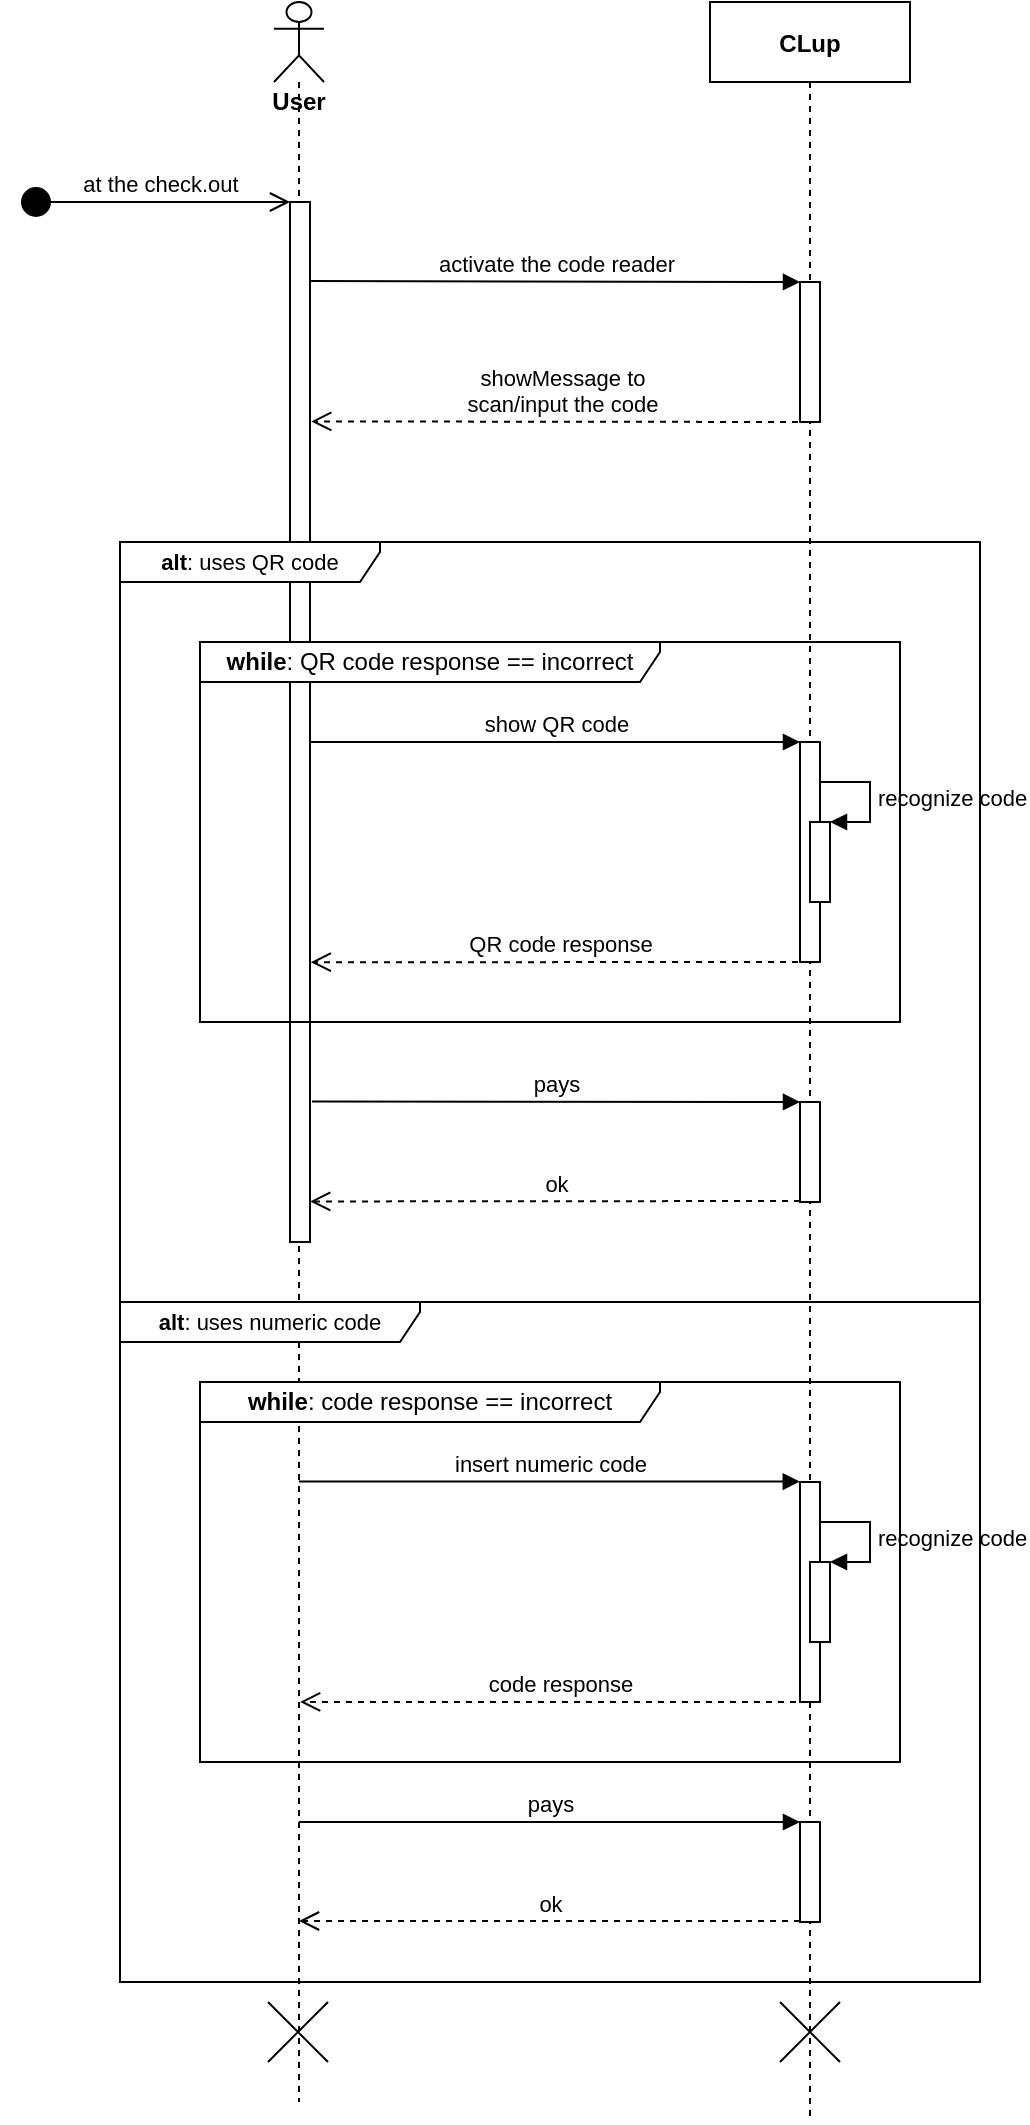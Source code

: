 <mxfile version="13.10.9" type="device"><diagram id="kgpKYQtTHZ0yAKxKKP6v" name="Page-1"><mxGraphModel dx="1504" dy="682" grid="1" gridSize="10" guides="1" tooltips="1" connect="1" arrows="1" fold="1" page="1" pageScale="1" pageWidth="850" pageHeight="1100" math="0" shadow="0"><root><mxCell id="0"/><mxCell id="1" parent="0"/><mxCell id="ST8RPkNmmidiZ4NaG8mP-1" value="&lt;b&gt;User&lt;/b&gt;" style="shape=umlLifeline;participant=umlActor;perimeter=lifelinePerimeter;whiteSpace=wrap;html=1;container=1;collapsible=0;recursiveResize=0;verticalAlign=top;spacingTop=36;outlineConnect=0;" parent="1" vertex="1"><mxGeometry x="157" y="80" width="25" height="1050" as="geometry"/></mxCell><mxCell id="ST8RPkNmmidiZ4NaG8mP-58" value="" style="shape=umlDestroy;" parent="ST8RPkNmmidiZ4NaG8mP-1" vertex="1"><mxGeometry x="-3" y="1000" width="30" height="30" as="geometry"/></mxCell><mxCell id="3nuBFxr9cyL0pnOWT2aG-5" value="CLup" style="shape=umlLifeline;perimeter=lifelinePerimeter;container=1;collapsible=0;recursiveResize=0;rounded=0;shadow=0;strokeWidth=1;fontStyle=1" parent="1" vertex="1"><mxGeometry x="375" y="80" width="100" height="1060" as="geometry"/></mxCell><mxCell id="ST8RPkNmmidiZ4NaG8mP-8" value="" style="html=1;points=[];perimeter=orthogonalPerimeter;" parent="3nuBFxr9cyL0pnOWT2aG-5" vertex="1"><mxGeometry x="45" y="140" width="10" height="70" as="geometry"/></mxCell><mxCell id="ST8RPkNmmidiZ4NaG8mP-13" value="" style="html=1;points=[];perimeter=orthogonalPerimeter;" parent="3nuBFxr9cyL0pnOWT2aG-5" vertex="1"><mxGeometry x="45" y="370" width="10" height="110" as="geometry"/></mxCell><mxCell id="ST8RPkNmmidiZ4NaG8mP-59" value="" style="shape=umlDestroy;" parent="3nuBFxr9cyL0pnOWT2aG-5" vertex="1"><mxGeometry x="35" y="1000" width="30" height="30" as="geometry"/></mxCell><mxCell id="9mB2giVnbWY5U2OkKERb-8" value="ok" style="html=1;verticalAlign=bottom;endArrow=open;dashed=1;endSize=8;exitX=0;exitY=0.95;entryX=1.008;entryY=0.961;entryDx=0;entryDy=0;entryPerimeter=0;" edge="1" parent="3nuBFxr9cyL0pnOWT2aG-5" target="3nuBFxr9cyL0pnOWT2aG-2"><mxGeometry relative="1" as="geometry"><mxPoint x="-25" y="600" as="targetPoint"/><mxPoint x="45" y="599.5" as="sourcePoint"/></mxGeometry></mxCell><mxCell id="9mB2giVnbWY5U2OkKERb-6" value="" style="html=1;points=[];perimeter=orthogonalPerimeter;" vertex="1" parent="3nuBFxr9cyL0pnOWT2aG-5"><mxGeometry x="45" y="550" width="10" height="50" as="geometry"/></mxCell><mxCell id="3nuBFxr9cyL0pnOWT2aG-2" value="" style="points=[];perimeter=orthogonalPerimeter;rounded=0;shadow=0;strokeWidth=1;" parent="1" vertex="1"><mxGeometry x="165" y="180" width="10" height="520" as="geometry"/></mxCell><mxCell id="ST8RPkNmmidiZ4NaG8mP-2" value="at the check.out" style="html=1;verticalAlign=bottom;startArrow=circle;startFill=1;endArrow=open;startSize=6;endSize=8;" parent="1" edge="1"><mxGeometry x="0.037" width="80" relative="1" as="geometry"><mxPoint x="30" y="180" as="sourcePoint"/><mxPoint x="165" y="180" as="targetPoint"/><mxPoint as="offset"/></mxGeometry></mxCell><mxCell id="ST8RPkNmmidiZ4NaG8mP-10" value="showMessage to &lt;br&gt;scan/input&amp;nbsp;the code" style="html=1;verticalAlign=bottom;endArrow=open;dashed=1;endSize=8;entryX=1.061;entryY=0.211;entryDx=0;entryDy=0;entryPerimeter=0;" parent="1" target="3nuBFxr9cyL0pnOWT2aG-2" edge="1"><mxGeometry relative="1" as="geometry"><mxPoint x="425" y="290" as="sourcePoint"/><mxPoint x="190" y="290" as="targetPoint"/></mxGeometry></mxCell><mxCell id="ST8RPkNmmidiZ4NaG8mP-9" value="activate the code reader" style="html=1;verticalAlign=bottom;endArrow=block;exitX=1.015;exitY=0.076;exitDx=0;exitDy=0;exitPerimeter=0;" parent="1" source="3nuBFxr9cyL0pnOWT2aG-2" target="ST8RPkNmmidiZ4NaG8mP-8" edge="1"><mxGeometry width="80" relative="1" as="geometry"><mxPoint x="200" y="220" as="sourcePoint"/><mxPoint x="400" y="220" as="targetPoint"/><mxPoint as="offset"/></mxGeometry></mxCell><mxCell id="9mB2giVnbWY5U2OkKERb-2" value="show QR code" style="html=1;verticalAlign=bottom;endArrow=block;" edge="1" parent="1" target="ST8RPkNmmidiZ4NaG8mP-13"><mxGeometry width="80" relative="1" as="geometry"><mxPoint x="175" y="450" as="sourcePoint"/><mxPoint x="255" y="450" as="targetPoint"/></mxGeometry></mxCell><mxCell id="9mB2giVnbWY5U2OkKERb-3" value="" style="html=1;points=[];perimeter=orthogonalPerimeter;" vertex="1" parent="1"><mxGeometry x="425" y="490" width="10" height="40" as="geometry"/></mxCell><mxCell id="9mB2giVnbWY5U2OkKERb-4" value="recognize code" style="edgeStyle=orthogonalEdgeStyle;html=1;align=left;spacingLeft=2;endArrow=block;rounded=0;entryX=1;entryY=0;" edge="1" target="9mB2giVnbWY5U2OkKERb-3" parent="1"><mxGeometry relative="1" as="geometry"><mxPoint x="430" y="470" as="sourcePoint"/><Array as="points"><mxPoint x="455" y="470"/></Array></mxGeometry></mxCell><mxCell id="9mB2giVnbWY5U2OkKERb-5" value="QR code response" style="html=1;verticalAlign=bottom;endArrow=open;dashed=1;endSize=8;entryX=1.039;entryY=0.731;entryDx=0;entryDy=0;entryPerimeter=0;" edge="1" parent="1" target="3nuBFxr9cyL0pnOWT2aG-2"><mxGeometry relative="1" as="geometry"><mxPoint x="425" y="560" as="sourcePoint"/><mxPoint x="345" y="560" as="targetPoint"/></mxGeometry></mxCell><mxCell id="9mB2giVnbWY5U2OkKERb-10" value="" style="html=1;points=[];perimeter=orthogonalPerimeter;" vertex="1" parent="1"><mxGeometry x="420" y="820" width="10" height="110" as="geometry"/></mxCell><mxCell id="9mB2giVnbWY5U2OkKERb-11" value="ok" style="html=1;verticalAlign=bottom;endArrow=open;dashed=1;endSize=8;exitX=0;exitY=0.95;" edge="1" parent="1" target="ST8RPkNmmidiZ4NaG8mP-1"><mxGeometry relative="1" as="geometry"><mxPoint x="350" y="1040" as="targetPoint"/><mxPoint x="420" y="1039.5" as="sourcePoint"/></mxGeometry></mxCell><mxCell id="9mB2giVnbWY5U2OkKERb-12" value="" style="html=1;points=[];perimeter=orthogonalPerimeter;" vertex="1" parent="1"><mxGeometry x="420" y="990" width="10" height="50" as="geometry"/></mxCell><mxCell id="9mB2giVnbWY5U2OkKERb-13" value="pays" style="html=1;verticalAlign=bottom;endArrow=block;entryX=0;entryY=0;" edge="1" parent="1" target="9mB2giVnbWY5U2OkKERb-12" source="ST8RPkNmmidiZ4NaG8mP-1"><mxGeometry relative="1" as="geometry"><mxPoint x="350" y="990" as="sourcePoint"/></mxGeometry></mxCell><mxCell id="9mB2giVnbWY5U2OkKERb-15" value="insert numeric code" style="html=1;verticalAlign=bottom;endArrow=block;entryX=-0.011;entryY=-0.002;entryDx=0;entryDy=0;entryPerimeter=0;" edge="1" parent="1" source="ST8RPkNmmidiZ4NaG8mP-1" target="9mB2giVnbWY5U2OkKERb-10"><mxGeometry width="80" relative="1" as="geometry"><mxPoint x="175" y="820" as="sourcePoint"/><mxPoint x="255" y="820" as="targetPoint"/></mxGeometry></mxCell><mxCell id="9mB2giVnbWY5U2OkKERb-16" value="" style="html=1;points=[];perimeter=orthogonalPerimeter;" vertex="1" parent="1"><mxGeometry x="425" y="860" width="10" height="40" as="geometry"/></mxCell><mxCell id="9mB2giVnbWY5U2OkKERb-17" value="recognize code" style="edgeStyle=orthogonalEdgeStyle;html=1;align=left;spacingLeft=2;endArrow=block;rounded=0;entryX=1;entryY=0;" edge="1" parent="1" target="9mB2giVnbWY5U2OkKERb-16"><mxGeometry relative="1" as="geometry"><mxPoint x="430" y="840" as="sourcePoint"/><Array as="points"><mxPoint x="455" y="840"/></Array></mxGeometry></mxCell><mxCell id="9mB2giVnbWY5U2OkKERb-18" value="code response" style="html=1;verticalAlign=bottom;endArrow=open;dashed=1;endSize=8;entryX=0.143;entryY=0.842;entryDx=0;entryDy=0;entryPerimeter=0;" edge="1" parent="1" target="9mB2giVnbWY5U2OkKERb-14"><mxGeometry relative="1" as="geometry"><mxPoint x="430" y="930" as="sourcePoint"/><mxPoint x="350" y="930" as="targetPoint"/></mxGeometry></mxCell><mxCell id="9mB2giVnbWY5U2OkKERb-7" value="pays" style="html=1;verticalAlign=bottom;endArrow=block;entryX=0;entryY=0;exitX=1.104;exitY=0.865;exitDx=0;exitDy=0;exitPerimeter=0;" edge="1" target="9mB2giVnbWY5U2OkKERb-6" parent="1" source="3nuBFxr9cyL0pnOWT2aG-2"><mxGeometry relative="1" as="geometry"><mxPoint x="350" y="630" as="sourcePoint"/></mxGeometry></mxCell><mxCell id="9mB2giVnbWY5U2OkKERb-14" value="&lt;b&gt;while&lt;/b&gt;:&amp;nbsp;code response == incorrect" style="shape=umlFrame;whiteSpace=wrap;html=1;width=230;height=20;" vertex="1" parent="1"><mxGeometry x="120" y="770" width="350" height="190" as="geometry"/></mxCell><mxCell id="9mB2giVnbWY5U2OkKERb-9" value="&lt;font style=&quot;font-size: 11px&quot;&gt;&lt;b&gt;alt&lt;/b&gt;: uses numeric code&lt;/font&gt;" style="shape=umlFrame;whiteSpace=wrap;html=1;width=150;height=20;" vertex="1" parent="1"><mxGeometry x="80" y="730" width="430" height="340" as="geometry"/></mxCell><mxCell id="9mB2giVnbWY5U2OkKERb-1" value="&lt;b&gt;while&lt;/b&gt;: QR code response == incorrect" style="shape=umlFrame;whiteSpace=wrap;html=1;width=230;height=20;" vertex="1" parent="1"><mxGeometry x="120" y="400" width="350" height="190" as="geometry"/></mxCell><mxCell id="ST8RPkNmmidiZ4NaG8mP-11" value="&lt;font style=&quot;font-size: 11px&quot;&gt;&lt;b&gt;alt&lt;/b&gt;: uses QR code&lt;/font&gt;" style="shape=umlFrame;whiteSpace=wrap;html=1;width=130;height=20;" parent="1" vertex="1"><mxGeometry x="80" y="350" width="430" height="380" as="geometry"/></mxCell></root></mxGraphModel></diagram></mxfile>